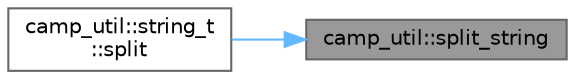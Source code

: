 digraph "camp_util::split_string"
{
 // LATEX_PDF_SIZE
  bgcolor="transparent";
  edge [fontname=Helvetica,fontsize=10,labelfontname=Helvetica,labelfontsize=10];
  node [fontname=Helvetica,fontsize=10,shape=box,height=0.2,width=0.4];
  rankdir="RL";
  Node1 [label="camp_util::split_string",height=0.2,width=0.4,color="gray40", fillcolor="grey60", style="filled", fontcolor="black",tooltip="Splits a string on a substring."];
  Node1 -> Node2 [dir="back",color="steelblue1",style="solid"];
  Node2 [label="camp_util::string_t\l::split",height=0.2,width=0.4,color="grey40", fillcolor="white", style="filled",URL="$structcamp__util_1_1string__t.html#af2e8e8519761739c035e8257a6fd30fd",tooltip=" "];
}
